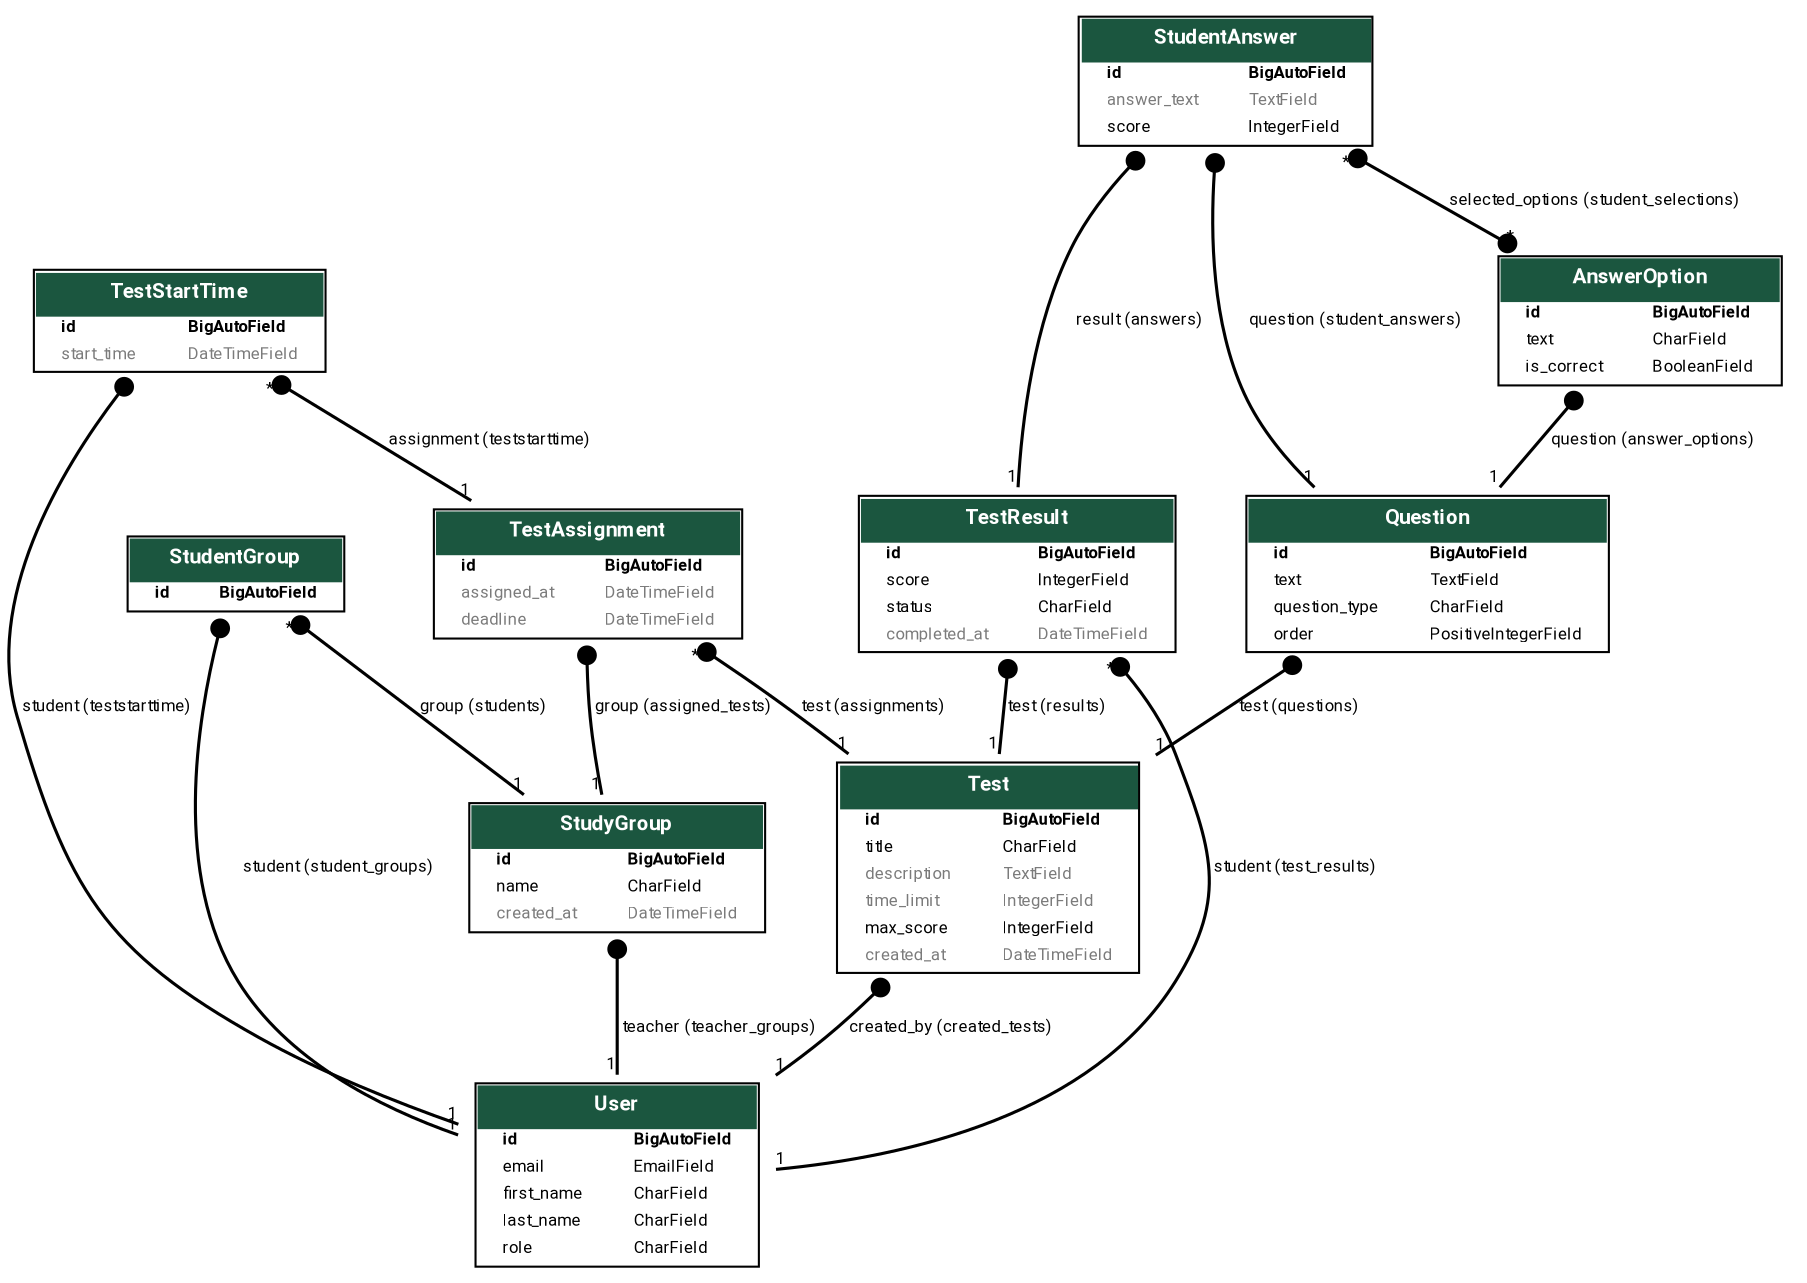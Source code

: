 digraph model_graph {
  fontname = "Roboto"
  fontsize = 8
  splines = true
  rankdir = "TB"

  node [
    fontname = "Roboto"
    fontsize = 8
    shape = "plaintext"
  ]

  edge [
    fontname = "Roboto"
    fontsize = 8
    penwidth = 1.5
  ]

  // Custom models only
  testing_models_User [label=<
    <TABLE BGCOLOR="white" BORDER="1" CELLBORDER="0" CELLSPACING="0">
    <TR><TD COLSPAN="2" CELLPADDING="5" ALIGN="CENTER" BGCOLOR="#1b563f">
    <FONT FACE="Roboto" COLOR="white" POINT-SIZE="10"><B>User</B></FONT>
    </TD></TR>
    <TR><TD ALIGN="LEFT" BORDER="0">
    <FONT FACE="Roboto"><B>id</B></FONT>
    </TD><TD ALIGN="LEFT">
    <FONT FACE="Roboto"><B>BigAutoField</B></FONT>
    </TD></TR>
    <TR><TD ALIGN="LEFT" BORDER="0">
    <FONT FACE="Roboto">email</FONT>
    </TD><TD ALIGN="LEFT">
    <FONT FACE="Roboto">EmailField</FONT>
    </TD></TR>
    <TR><TD ALIGN="LEFT" BORDER="0">
    <FONT FACE="Roboto">first_name</FONT>
    </TD><TD ALIGN="LEFT">
    <FONT FACE="Roboto">CharField</FONT>
    </TD></TR>
    <TR><TD ALIGN="LEFT" BORDER="0">
    <FONT FACE="Roboto">last_name</FONT>
    </TD><TD ALIGN="LEFT">
    <FONT FACE="Roboto">CharField</FONT>
    </TD></TR>
    <TR><TD ALIGN="LEFT" BORDER="0">
    <FONT FACE="Roboto">role</FONT>
    </TD><TD ALIGN="LEFT">
    <FONT FACE="Roboto">CharField</FONT>
    </TD></TR>
    </TABLE>
  >]

  testing_models_StudyGroup [label=<
    <TABLE BGCOLOR="white" BORDER="1" CELLBORDER="0" CELLSPACING="0">
    <TR><TD COLSPAN="2" CELLPADDING="5" ALIGN="CENTER" BGCOLOR="#1b563f">
    <FONT FACE="Roboto" COLOR="white" POINT-SIZE="10"><B>StudyGroup</B></FONT>
    </TD></TR>
    <TR><TD ALIGN="LEFT" BORDER="0">
    <FONT FACE="Roboto"><B>id</B></FONT>
    </TD><TD ALIGN="LEFT">
    <FONT FACE="Roboto"><B>BigAutoField</B></FONT>
    </TD></TR>
    <TR><TD ALIGN="LEFT" BORDER="0">
    <FONT FACE="Roboto">name</FONT>
    </TD><TD ALIGN="LEFT">
    <FONT FACE="Roboto">CharField</FONT>
    </TD></TR>
    <TR><TD ALIGN="LEFT" BORDER="0">
    <FONT COLOR="#7B7B7B" FACE="Roboto">created_at</FONT>
    </TD><TD ALIGN="LEFT">
    <FONT COLOR="#7B7B7B" FACE="Roboto">DateTimeField</FONT>
    </TD></TR>
    </TABLE>
  >]

  testing_models_StudentGroup [label=<
    <TABLE BGCOLOR="white" BORDER="1" CELLBORDER="0" CELLSPACING="0">
    <TR><TD COLSPAN="2" CELLPADDING="5" ALIGN="CENTER" BGCOLOR="#1b563f">
    <FONT FACE="Roboto" COLOR="white" POINT-SIZE="10"><B>StudentGroup</B></FONT>
    </TD></TR>
    <TR><TD ALIGN="LEFT" BORDER="0">
    <FONT FACE="Roboto"><B>id</B></FONT>
    </TD><TD ALIGN="LEFT">
    <FONT FACE="Roboto"><B>BigAutoField</B></FONT>
    </TD></TR>
    </TABLE>
  >]

  testing_models_Test [label=<
    <TABLE BGCOLOR="white" BORDER="1" CELLBORDER="0" CELLSPACING="0">
    <TR><TD COLSPAN="2" CELLPADDING="5" ALIGN="CENTER" BGCOLOR="#1b563f">
    <FONT FACE="Roboto" COLOR="white" POINT-SIZE="10"><B>Test</B></FONT>
    </TD></TR>
    <TR><TD ALIGN="LEFT" BORDER="0">
    <FONT FACE="Roboto"><B>id</B></FONT>
    </TD><TD ALIGN="LEFT">
    <FONT FACE="Roboto"><B>BigAutoField</B></FONT>
    </TD></TR>
    <TR><TD ALIGN="LEFT" BORDER="0">
    <FONT FACE="Roboto">title</FONT>
    </TD><TD ALIGN="LEFT">
    <FONT FACE="Roboto">CharField</FONT>
    </TD></TR>
    <TR><TD ALIGN="LEFT" BORDER="0">
    <FONT COLOR="#7B7B7B" FACE="Roboto">description</FONT>
    </TD><TD ALIGN="LEFT">
    <FONT COLOR="#7B7B7B" FACE="Roboto">TextField</FONT>
    </TD></TR>
    <TR><TD ALIGN="LEFT" BORDER="0">
    <FONT COLOR="#7B7B7B" FACE="Roboto">time_limit</FONT>
    </TD><TD ALIGN="LEFT">
    <FONT COLOR="#7B7B7B" FACE="Roboto">IntegerField</FONT>
    </TD></TR>
    <TR><TD ALIGN="LEFT" BORDER="0">
    <FONT FACE="Roboto">max_score</FONT>
    </TD><TD ALIGN="LEFT">
    <FONT FACE="Roboto">IntegerField</FONT>
    </TD></TR>
    <TR><TD ALIGN="LEFT" BORDER="0">
    <FONT COLOR="#7B7B7B" FACE="Roboto">created_at</FONT>
    </TD><TD ALIGN="LEFT">
    <FONT COLOR="#7B7B7B" FACE="Roboto">DateTimeField</FONT>
    </TD></TR>
    </TABLE>
  >]

  testing_models_TestAssignment [label=<
    <TABLE BGCOLOR="white" BORDER="1" CELLBORDER="0" CELLSPACING="0">
    <TR><TD COLSPAN="2" CELLPADDING="5" ALIGN="CENTER" BGCOLOR="#1b563f">
    <FONT FACE="Roboto" COLOR="white" POINT-SIZE="10"><B>TestAssignment</B></FONT>
    </TD></TR>
    <TR><TD ALIGN="LEFT" BORDER="0">
    <FONT FACE="Roboto"><B>id</B></FONT>
    </TD><TD ALIGN="LEFT">
    <FONT FACE="Roboto"><B>BigAutoField</B></FONT>
    </TD></TR>
    <TR><TD ALIGN="LEFT" BORDER="0">
    <FONT COLOR="#7B7B7B" FACE="Roboto">assigned_at</FONT>
    </TD><TD ALIGN="LEFT">
    <FONT COLOR="#7B7B7B" FACE="Roboto">DateTimeField</FONT>
    </TD></TR>
    <TR><TD ALIGN="LEFT" BORDER="0">
    <FONT COLOR="#7B7B7B" FACE="Roboto">deadline</FONT>
    </TD><TD ALIGN="LEFT">
    <FONT COLOR="#7B7B7B" FACE="Roboto">DateTimeField</FONT>
    </TD></TR>
    </TABLE>
  >]

  testing_models_Question [label=<
    <TABLE BGCOLOR="white" BORDER="1" CELLBORDER="0" CELLSPACING="0">
    <TR><TD COLSPAN="2" CELLPADDING="5" ALIGN="CENTER" BGCOLOR="#1b563f">
    <FONT FACE="Roboto" COLOR="white" POINT-SIZE="10"><B>Question</B></FONT>
    </TD></TR>
    <TR><TD ALIGN="LEFT" BORDER="0">
    <FONT FACE="Roboto"><B>id</B></FONT>
    </TD><TD ALIGN="LEFT">
    <FONT FACE="Roboto"><B>BigAutoField</B></FONT>
    </TD></TR>
    <TR><TD ALIGN="LEFT" BORDER="0">
    <FONT FACE="Roboto">text</FONT>
    </TD><TD ALIGN="LEFT">
    <FONT FACE="Roboto">TextField</FONT>
    </TD></TR>
    <TR><TD ALIGN="LEFT" BORDER="0">
    <FONT FACE="Roboto">question_type</FONT>
    </TD><TD ALIGN="LEFT">
    <FONT FACE="Roboto">CharField</FONT>
    </TD></TR>
    <TR><TD ALIGN="LEFT" BORDER="0">
    <FONT FACE="Roboto">order</FONT>
    </TD><TD ALIGN="LEFT">
    <FONT FACE="Roboto">PositiveIntegerField</FONT>
    </TD></TR>
    </TABLE>
  >]

  testing_models_AnswerOption [label=<
    <TABLE BGCOLOR="white" BORDER="1" CELLBORDER="0" CELLSPACING="0">
    <TR><TD COLSPAN="2" CELLPADDING="5" ALIGN="CENTER" BGCOLOR="#1b563f">
    <FONT FACE="Roboto" COLOR="white" POINT-SIZE="10"><B>AnswerOption</B></FONT>
    </TD></TR>
    <TR><TD ALIGN="LEFT" BORDER="0">
    <FONT FACE="Roboto"><B>id</B></FONT>
    </TD><TD ALIGN="LEFT">
    <FONT FACE="Roboto"><B>BigAutoField</B></FONT>
    </TD></TR>
    <TR><TD ALIGN="LEFT" BORDER="0">
    <FONT FACE="Roboto">text</FONT>
    </TD><TD ALIGN="LEFT">
    <FONT FACE="Roboto">CharField</FONT>
    </TD></TR>
    <TR><TD ALIGN="LEFT" BORDER="0">
    <FONT FACE="Roboto">is_correct</FONT>
    </TD><TD ALIGN="LEFT">
    <FONT FACE="Roboto">BooleanField</FONT>
    </TD></TR>
    </TABLE>
  >]

  testing_models_TestResult [label=<
    <TABLE BGCOLOR="white" BORDER="1" CELLBORDER="0" CELLSPACING="0">
    <TR><TD COLSPAN="2" CELLPADDING="5" ALIGN="CENTER" BGCOLOR="#1b563f">
    <FONT FACE="Roboto" COLOR="white" POINT-SIZE="10"><B>TestResult</B></FONT>
    </TD></TR>
    <TR><TD ALIGN="LEFT" BORDER="0">
    <FONT FACE="Roboto"><B>id</B></FONT>
    </TD><TD ALIGN="LEFT">
    <FONT FACE="Roboto"><B>BigAutoField</B></FONT>
    </TD></TR>
    <TR><TD ALIGN="LEFT" BORDER="0">
    <FONT FACE="Roboto">score</FONT>
    </TD><TD ALIGN="LEFT">
    <FONT FACE="Roboto">IntegerField</FONT>
    </TD></TR>
    <TR><TD ALIGN="LEFT" BORDER="0">
    <FONT FACE="Roboto">status</FONT>
    </TD><TD ALIGN="LEFT">
    <FONT FACE="Roboto">CharField</FONT>
    </TD></TR>
    <TR><TD ALIGN="LEFT" BORDER="0">
    <FONT COLOR="#7B7B7B" FACE="Roboto">completed_at</FONT>
    </TD><TD ALIGN="LEFT">
    <FONT COLOR="#7B7B7B" FACE="Roboto">DateTimeField</FONT>
    </TD></TR>
    </TABLE>
  >]

  testing_models_StudentAnswer [label=<
    <TABLE BGCOLOR="white" BORDER="1" CELLBORDER="0" CELLSPACING="0">
    <TR><TD COLSPAN="2" CELLPADDING="5" ALIGN="CENTER" BGCOLOR="#1b563f">
    <FONT FACE="Roboto" COLOR="white" POINT-SIZE="10"><B>StudentAnswer</B></FONT>
    </TD></TR>
    <TR><TD ALIGN="LEFT" BORDER="0">
    <FONT FACE="Roboto"><B>id</B></FONT>
    </TD><TD ALIGN="LEFT">
    <FONT FACE="Roboto"><B>BigAutoField</B></FONT>
    </TD></TR>
    <TR><TD ALIGN="LEFT" BORDER="0">
    <FONT COLOR="#7B7B7B" FACE="Roboto">answer_text</FONT>
    </TD><TD ALIGN="LEFT">
    <FONT COLOR="#7B7B7B" FACE="Roboto">TextField</FONT>
    </TD></TR>
    <TR><TD ALIGN="LEFT" BORDER="0">
    <FONT FACE="Roboto">score</FONT>
    </TD><TD ALIGN="LEFT">
    <FONT FACE="Roboto">IntegerField</FONT>
    </TD></TR>
    </TABLE>
  >]

  testing_models_TestStartTime [label=<
    <TABLE BGCOLOR="white" BORDER="1" CELLBORDER="0" CELLSPACING="0">
    <TR><TD COLSPAN="2" CELLPADDING="5" ALIGN="CENTER" BGCOLOR="#1b563f">
    <FONT FACE="Roboto" COLOR="white" POINT-SIZE="10"><B>TestStartTime</B></FONT>
    </TD></TR>
    <TR><TD ALIGN="LEFT" BORDER="0">
    <FONT FACE="Roboto"><B>id</B></FONT>
    </TD><TD ALIGN="LEFT">
    <FONT FACE="Roboto"><B>BigAutoField</B></FONT>
    </TD></TR>
    <TR><TD ALIGN="LEFT" BORDER="0">
    <FONT COLOR="#7B7B7B" FACE="Roboto">start_time</FONT>
    </TD><TD ALIGN="LEFT">
    <FONT COLOR="#7B7B7B" FACE="Roboto">DateTimeField</FONT>
    </TD></TR>
    </TABLE>
  >]

  // Relationships with connection types
  testing_models_StudyGroup -> testing_models_User [
    label=" teacher (teacher_groups)" 
    arrowhead=none 
    arrowtail=dot 
    dir=both
    headlabel="1"
    taillabel="*"
    tooltip="Неидентифицирующая связь"
  ];

  testing_models_StudentGroup -> testing_models_User [
    label=" student (student_groups)" 
    arrowhead=none 
    arrowtail=dot 
    dir=both
    headlabel="1"
    taillabel="*"
    tooltip="Идентифицирующая связь"
  ];

  testing_models_StudentGroup -> testing_models_StudyGroup [
    label=" group (students)" 
    arrowhead=none 
    arrowtail=dot 
    dir=both
    headlabel="1"
    taillabel="*"
    tooltip="Идентифицирующая связь"
  ];

  testing_models_Test -> testing_models_User [
    label=" created_by (created_tests)" 
    arrowhead=none 
    arrowtail=dot 
    dir=both
    headlabel="1"
    taillabel="*"
    tooltip="Неидентифицирующая связь"
  ];

  testing_models_TestAssignment -> testing_models_Test [
    label=" test (assignments)" 
    arrowhead=none 
    arrowtail=dot 
    dir=both
    headlabel="1"
    taillabel="*"
    tooltip="Идентифицирующая связь"
  ];

  testing_models_TestAssignment -> testing_models_StudyGroup [
    label=" group (assigned_tests)" 
    arrowhead=none 
    arrowtail=dot 
    dir=both
    headlabel="1"
    taillabel="*"
    tooltip="Идентифицирующая связь"
  ];

  testing_models_Question -> testing_models_Test [
    label=" test (questions)" 
    arrowhead=none 
    arrowtail=dot 
    dir=both
    headlabel="1"
    taillabel="*"
    tooltip="Идентифицирующая связь"
  ];

  testing_models_AnswerOption -> testing_models_Question [
    label=" question (answer_options)" 
    arrowhead=none 
    arrowtail=dot 
    dir=both
    headlabel="1"
    taillabel="*"
    tooltip="Идентифицирующая связь"
  ];

  testing_models_TestResult -> testing_models_User [
    label=" student (test_results)" 
    arrowhead=none 
    arrowtail=dot 
    dir=both
    headlabel="1"
    taillabel="*"
    tooltip="Идентифицирующая связь"
  ];

  testing_models_TestResult -> testing_models_Test [
    label=" test (results)" 
    arrowhead=none 
    arrowtail=dot 
    dir=both
    headlabel="1"
    taillabel="*"
    tooltip="Идентифицирующая связь"
  ];

  testing_models_StudentAnswer -> testing_models_TestResult [
    label=" result (answers)" 
    arrowhead=none 
    arrowtail=dot 
    dir=both
    headlabel="1"
    taillabel="*"
    tooltip="Идентифицирующая связь"
  ];

  testing_models_StudentAnswer -> testing_models_Question [
    label=" question (student_answers)" 
    arrowhead=none 
    arrowtail=dot 
    dir=both
    headlabel="1"
    taillabel="*"
    tooltip="Идентифицирующая связь"
  ];

  testing_models_StudentAnswer -> testing_models_AnswerOption [
    label=" selected_options (student_selections)" 
    arrowhead=dot 
    arrowtail=dot 
    dir=both
    headlabel="*"
    taillabel="*"
    tooltip="Многие-ко-многим"
  ];

  testing_models_TestStartTime -> testing_models_User [
    label=" student (teststarttime)" 
    arrowhead=none 
    arrowtail=dot 
    dir=both
    headlabel="1"
    taillabel="*"
    tooltip="Идентифицирующая связь"
  ];

  testing_models_TestStartTime -> testing_models_TestAssignment [
    label=" assignment (teststarttime)" 
    arrowhead=none 
    arrowtail=dot 
    dir=both
    headlabel="1"
    taillabel="*"
    tooltip="Идентифицирующая связь"
  ];
}